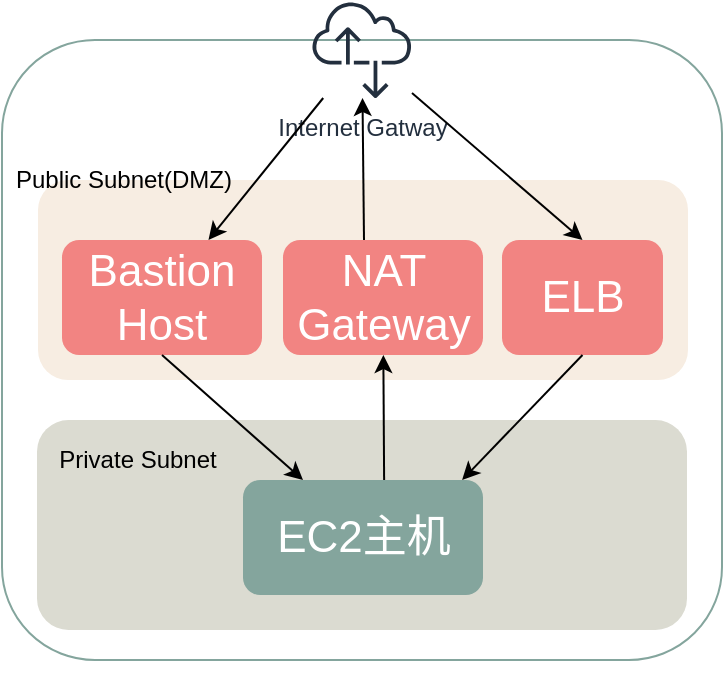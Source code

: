 <mxfile version="12.4.2" type="device" pages="1"><diagram id="ctBvdFRyCbr8NwzdlA7u" name="Page-1"><mxGraphModel dx="1106" dy="997" grid="1" gridSize="10" guides="1" tooltips="1" connect="1" arrows="1" fold="1" page="1" pageScale="1" pageWidth="850" pageHeight="1100" math="0" shadow="0"><root><mxCell id="0"/><mxCell id="1" parent="0"/><mxCell id="6hYNPYY3SL3px0hjTb37-8" value="" style="rounded=1;whiteSpace=wrap;html=1;strokeColor=#84A59D;fillColor=none;" vertex="1" parent="1"><mxGeometry x="230" y="290" width="360" height="310" as="geometry"/></mxCell><mxCell id="6hYNPYY3SL3px0hjTb37-9" value="" style="rounded=1;whiteSpace=wrap;html=1;strokeColor=none;fillColor=#DBDBD1;" vertex="1" parent="1"><mxGeometry x="247.5" y="480" width="325" height="105" as="geometry"/></mxCell><mxCell id="6hYNPYY3SL3px0hjTb37-1" value="" style="rounded=1;whiteSpace=wrap;html=1;strokeColor=none;fillColor=#F7EDE2;" vertex="1" parent="1"><mxGeometry x="248" y="360" width="325" height="100" as="geometry"/></mxCell><mxCell id="6hYNPYY3SL3px0hjTb37-3" value="Internet Gatway" style="outlineConnect=0;fontColor=#232F3E;gradientColor=none;fillColor=#232F3E;strokeColor=none;dashed=0;verticalLabelPosition=bottom;verticalAlign=top;align=center;html=1;fontSize=12;fontStyle=0;aspect=fixed;pointerEvents=1;shape=mxgraph.aws4.internet_alt2;" vertex="1" parent="1"><mxGeometry x="385" y="270" width="50" height="50" as="geometry"/></mxCell><mxCell id="6hYNPYY3SL3px0hjTb37-5" value="Public Subnet(DMZ)" style="text;html=1;strokeColor=none;fillColor=none;align=center;verticalAlign=middle;whiteSpace=wrap;rounded=0;" vertex="1" parent="1"><mxGeometry x="230.5" y="350" width="120" height="20" as="geometry"/></mxCell><mxCell id="6hYNPYY3SL3px0hjTb37-6" value="&lt;font color=&quot;#ffffff&quot; style=&quot;font-size: 22px&quot;&gt;EC2主机&lt;/font&gt;" style="rounded=1;whiteSpace=wrap;html=1;strokeColor=none;fillColor=#84A59D;" vertex="1" parent="1"><mxGeometry x="350.5" y="510" width="120" height="57.5" as="geometry"/></mxCell><mxCell id="6hYNPYY3SL3px0hjTb37-10" style="edgeStyle=orthogonalEdgeStyle;rounded=0;orthogonalLoop=1;jettySize=auto;html=1;exitX=0.5;exitY=1;exitDx=0;exitDy=0;" edge="1" parent="1" source="6hYNPYY3SL3px0hjTb37-8" target="6hYNPYY3SL3px0hjTb37-8"><mxGeometry relative="1" as="geometry"/></mxCell><mxCell id="6hYNPYY3SL3px0hjTb37-11" value="Private Subnet" style="text;html=1;strokeColor=none;fillColor=none;align=center;verticalAlign=middle;whiteSpace=wrap;rounded=0;" vertex="1" parent="1"><mxGeometry x="248" y="490" width="100" height="20" as="geometry"/></mxCell><mxCell id="6hYNPYY3SL3px0hjTb37-12" value="&lt;font color=&quot;#ffffff&quot;&gt;&lt;span style=&quot;font-size: 22px&quot;&gt;Bastion Host&lt;/span&gt;&lt;/font&gt;" style="rounded=1;whiteSpace=wrap;html=1;strokeColor=none;fillColor=#F28482;" vertex="1" parent="1"><mxGeometry x="260" y="390" width="100" height="57.5" as="geometry"/></mxCell><mxCell id="6hYNPYY3SL3px0hjTb37-13" value="" style="endArrow=classic;html=1;" edge="1" parent="1" source="6hYNPYY3SL3px0hjTb37-3" target="6hYNPYY3SL3px0hjTb37-12"><mxGeometry width="50" height="50" relative="1" as="geometry"><mxPoint x="420" y="210" as="sourcePoint"/><mxPoint x="530" y="170" as="targetPoint"/></mxGeometry></mxCell><mxCell id="6hYNPYY3SL3px0hjTb37-14" value="" style="endArrow=classic;html=1;exitX=0.5;exitY=1;exitDx=0;exitDy=0;entryX=0.25;entryY=0;entryDx=0;entryDy=0;" edge="1" parent="1" source="6hYNPYY3SL3px0hjTb37-12" target="6hYNPYY3SL3px0hjTb37-6"><mxGeometry width="50" height="50" relative="1" as="geometry"><mxPoint x="260" y="760" as="sourcePoint"/><mxPoint x="310" y="710" as="targetPoint"/></mxGeometry></mxCell><mxCell id="6hYNPYY3SL3px0hjTb37-15" value="&lt;font color=&quot;#ffffff&quot;&gt;&lt;span style=&quot;font-size: 22px&quot;&gt;NAT Gateway&lt;/span&gt;&lt;/font&gt;" style="rounded=1;whiteSpace=wrap;html=1;strokeColor=none;fillColor=#F28482;" vertex="1" parent="1"><mxGeometry x="370.5" y="390" width="100" height="57.5" as="geometry"/></mxCell><mxCell id="6hYNPYY3SL3px0hjTb37-16" value="" style="endArrow=classic;html=1;exitX=0.588;exitY=0;exitDx=0;exitDy=0;exitPerimeter=0;" edge="1" parent="1" source="6hYNPYY3SL3px0hjTb37-6" target="6hYNPYY3SL3px0hjTb37-15"><mxGeometry width="50" height="50" relative="1" as="geometry"><mxPoint x="210" y="760" as="sourcePoint"/><mxPoint x="260" y="710" as="targetPoint"/></mxGeometry></mxCell><mxCell id="6hYNPYY3SL3px0hjTb37-18" value="" style="endArrow=classic;html=1;" edge="1" parent="1" target="6hYNPYY3SL3px0hjTb37-3"><mxGeometry width="50" height="50" relative="1" as="geometry"><mxPoint x="411" y="390" as="sourcePoint"/><mxPoint x="150" y="670" as="targetPoint"/></mxGeometry></mxCell><mxCell id="6hYNPYY3SL3px0hjTb37-19" value="&lt;font color=&quot;#ffffff&quot;&gt;&lt;span style=&quot;font-size: 22px&quot;&gt;ELB&lt;/span&gt;&lt;/font&gt;" style="rounded=1;whiteSpace=wrap;html=1;strokeColor=none;fillColor=#F28482;" vertex="1" parent="1"><mxGeometry x="480" y="390" width="80.5" height="57.5" as="geometry"/></mxCell><mxCell id="6hYNPYY3SL3px0hjTb37-20" value="" style="endArrow=classic;html=1;entryX=0.5;entryY=0;entryDx=0;entryDy=0;" edge="1" parent="1" source="6hYNPYY3SL3px0hjTb37-3" target="6hYNPYY3SL3px0hjTb37-19"><mxGeometry width="50" height="50" relative="1" as="geometry"><mxPoint x="140" y="720" as="sourcePoint"/><mxPoint x="190" y="670" as="targetPoint"/></mxGeometry></mxCell><mxCell id="6hYNPYY3SL3px0hjTb37-21" value="" style="endArrow=classic;html=1;exitX=0.5;exitY=1;exitDx=0;exitDy=0;entryX=0.913;entryY=0;entryDx=0;entryDy=0;entryPerimeter=0;" edge="1" parent="1" source="6hYNPYY3SL3px0hjTb37-19" target="6hYNPYY3SL3px0hjTb37-6"><mxGeometry width="50" height="50" relative="1" as="geometry"><mxPoint x="320" y="740" as="sourcePoint"/><mxPoint x="370" y="690" as="targetPoint"/></mxGeometry></mxCell></root></mxGraphModel></diagram></mxfile>
